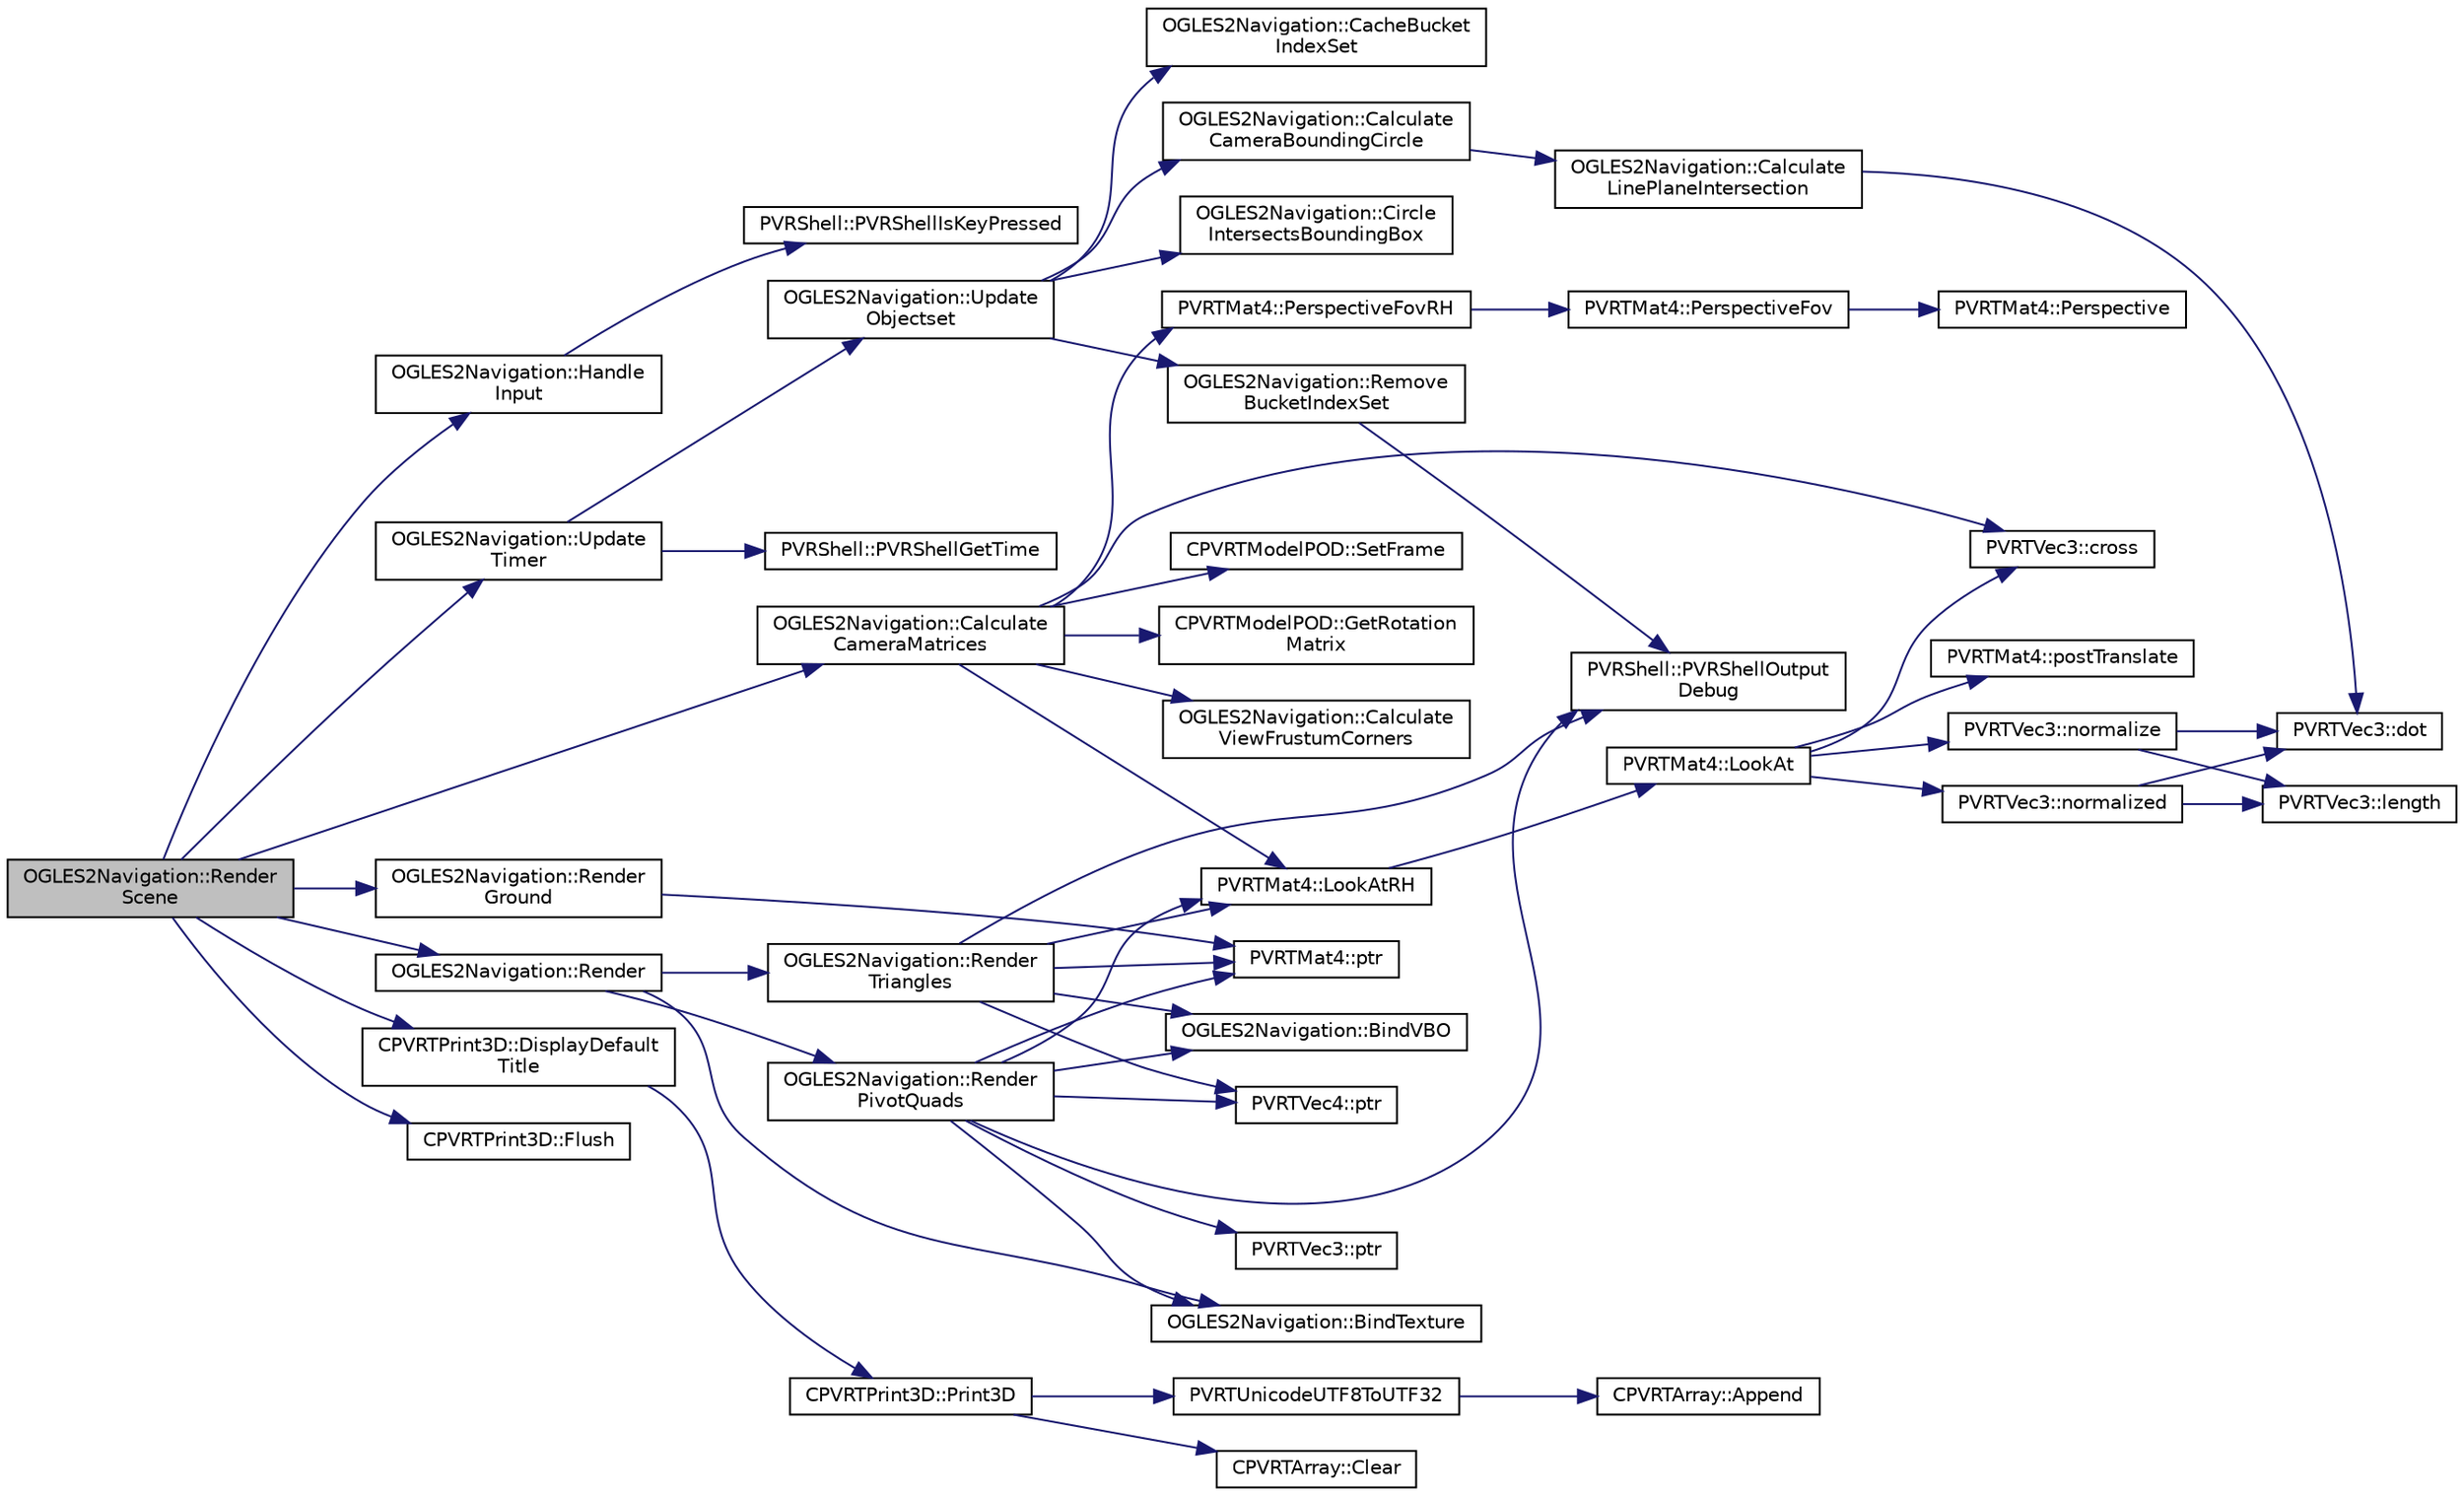 digraph "OGLES2Navigation::RenderScene"
{
  edge [fontname="Helvetica",fontsize="10",labelfontname="Helvetica",labelfontsize="10"];
  node [fontname="Helvetica",fontsize="10",shape=record];
  rankdir="LR";
  Node1 [label="OGLES2Navigation::Render\lScene",height=0.2,width=0.4,color="black", fillcolor="grey75", style="filled", fontcolor="black"];
  Node1 -> Node2 [color="midnightblue",fontsize="10",style="solid",fontname="Helvetica"];
  Node2 [label="OGLES2Navigation::Handle\lInput",height=0.2,width=0.4,color="black", fillcolor="white", style="filled",URL="$class_o_g_l_e_s2_navigation.html#ac6f36ca1beb9575ccb9ab9d462ee282a"];
  Node2 -> Node3 [color="midnightblue",fontsize="10",style="solid",fontname="Helvetica"];
  Node3 [label="PVRShell::PVRShellIsKeyPressed",height=0.2,width=0.4,color="black", fillcolor="white", style="filled",URL="$class_p_v_r_shell.html#a3771f847321dbc7aa5a9d8647c49b38b",tooltip="Check if a key was pressed. "];
  Node1 -> Node4 [color="midnightblue",fontsize="10",style="solid",fontname="Helvetica"];
  Node4 [label="OGLES2Navigation::Update\lTimer",height=0.2,width=0.4,color="black", fillcolor="white", style="filled",URL="$class_o_g_l_e_s2_navigation.html#ad3e9d39acd93a212e7eaec9d40ab78df"];
  Node4 -> Node5 [color="midnightblue",fontsize="10",style="solid",fontname="Helvetica"];
  Node5 [label="PVRShell::PVRShellGetTime",height=0.2,width=0.4,color="black", fillcolor="white", style="filled",URL="$class_p_v_r_shell.html#a62b50b284b42c0f9e037855a14d64bfe",tooltip="The number itself should be considered meaningless; an application should use this function to determ..."];
  Node4 -> Node6 [color="midnightblue",fontsize="10",style="solid",fontname="Helvetica"];
  Node6 [label="OGLES2Navigation::Update\lObjectset",height=0.2,width=0.4,color="black", fillcolor="white", style="filled",URL="$class_o_g_l_e_s2_navigation.html#ae0899c5e552106cb98f5610b1ffa92c0"];
  Node6 -> Node7 [color="midnightblue",fontsize="10",style="solid",fontname="Helvetica"];
  Node7 [label="OGLES2Navigation::Calculate\lCameraBoundingCircle",height=0.2,width=0.4,color="black", fillcolor="white", style="filled",URL="$class_o_g_l_e_s2_navigation.html#af1e10fa746d3e0bdf7c0166507393759"];
  Node7 -> Node8 [color="midnightblue",fontsize="10",style="solid",fontname="Helvetica"];
  Node8 [label="OGLES2Navigation::Calculate\lLinePlaneIntersection",height=0.2,width=0.4,color="black", fillcolor="white", style="filled",URL="$class_o_g_l_e_s2_navigation.html#ac0e730bad4b94d56b27b3307bd25329e"];
  Node8 -> Node9 [color="midnightblue",fontsize="10",style="solid",fontname="Helvetica"];
  Node9 [label="PVRTVec3::dot",height=0.2,width=0.4,color="black", fillcolor="white", style="filled",URL="$struct_p_v_r_t_vec3.html#af9156c21175c3f3b04fb11295f336623",tooltip="calculate the scalar product of two PVRTVec3s "];
  Node6 -> Node10 [color="midnightblue",fontsize="10",style="solid",fontname="Helvetica"];
  Node10 [label="OGLES2Navigation::Circle\lIntersectsBoundingBox",height=0.2,width=0.4,color="black", fillcolor="white", style="filled",URL="$class_o_g_l_e_s2_navigation.html#a747a8962a37835a955d41cf2459630b3"];
  Node6 -> Node11 [color="midnightblue",fontsize="10",style="solid",fontname="Helvetica"];
  Node11 [label="OGLES2Navigation::Remove\lBucketIndexSet",height=0.2,width=0.4,color="black", fillcolor="white", style="filled",URL="$class_o_g_l_e_s2_navigation.html#af780f6d33fe9bb85391488abc145d6dc"];
  Node11 -> Node12 [color="midnightblue",fontsize="10",style="solid",fontname="Helvetica"];
  Node12 [label="PVRShell::PVRShellOutput\lDebug",height=0.2,width=0.4,color="black", fillcolor="white", style="filled",URL="$class_p_v_r_shell.html#a143d693b1c6e373b29485c1be51d1010",tooltip="Writes the resultant string to the debug output (e.g. using printf(), OutputDebugString(), ...). Check the SDK release notes for details on how the string is output. "];
  Node6 -> Node13 [color="midnightblue",fontsize="10",style="solid",fontname="Helvetica"];
  Node13 [label="OGLES2Navigation::CacheBucket\lIndexSet",height=0.2,width=0.4,color="black", fillcolor="white", style="filled",URL="$class_o_g_l_e_s2_navigation.html#a88406e7849c1a2f858a3941f55a2d6cb"];
  Node1 -> Node14 [color="midnightblue",fontsize="10",style="solid",fontname="Helvetica"];
  Node14 [label="OGLES2Navigation::Calculate\lCameraMatrices",height=0.2,width=0.4,color="black", fillcolor="white", style="filled",URL="$class_o_g_l_e_s2_navigation.html#a3e081f47fc116f70506aba5496d5ac5a"];
  Node14 -> Node15 [color="midnightblue",fontsize="10",style="solid",fontname="Helvetica"];
  Node15 [label="CPVRTModelPOD::SetFrame",height=0.2,width=0.4,color="black", fillcolor="white", style="filled",URL="$class_c_p_v_r_t_model_p_o_d.html#a52258e72054fcc086efc2374648e141d",tooltip="Set the animation frame for which subsequent Get*() calls should return data. "];
  Node14 -> Node16 [color="midnightblue",fontsize="10",style="solid",fontname="Helvetica"];
  Node16 [label="CPVRTModelPOD::GetRotation\lMatrix",height=0.2,width=0.4,color="black", fillcolor="white", style="filled",URL="$class_c_p_v_r_t_model_p_o_d.html#a021fd16d1c7d7f3e09ba1e133289d0e7",tooltip="Generates the world matrix for the given Mesh Instance; applies the parent&#39;s transform too..."];
  Node14 -> Node17 [color="midnightblue",fontsize="10",style="solid",fontname="Helvetica"];
  Node17 [label="PVRTVec3::cross",height=0.2,width=0.4,color="black", fillcolor="white", style="filled",URL="$struct_p_v_r_t_vec3.html#ae5c0781b20ea9945ba92567e77782b92",tooltip="calculate the cross product of two PVRTVec3s "];
  Node14 -> Node18 [color="midnightblue",fontsize="10",style="solid",fontname="Helvetica"];
  Node18 [label="OGLES2Navigation::Calculate\lViewFrustumCorners",height=0.2,width=0.4,color="black", fillcolor="white", style="filled",URL="$class_o_g_l_e_s2_navigation.html#af44f4e538002db7e9caeb4f64f5053e3"];
  Node14 -> Node19 [color="midnightblue",fontsize="10",style="solid",fontname="Helvetica"];
  Node19 [label="PVRTMat4::LookAtRH",height=0.2,width=0.4,color="black", fillcolor="white", style="filled",URL="$struct_p_v_r_t_mat4.html#a2c91f861b78d38e0f9ea3c6728a0b03a",tooltip="Create a look-at view matrix for a right hand coordinate system. "];
  Node19 -> Node20 [color="midnightblue",fontsize="10",style="solid",fontname="Helvetica"];
  Node20 [label="PVRTMat4::LookAt",height=0.2,width=0.4,color="black", fillcolor="white", style="filled",URL="$struct_p_v_r_t_mat4.html#a499e05ac090b56a6c9478b254d68cab5",tooltip="Create a look-at view matrix. "];
  Node20 -> Node21 [color="midnightblue",fontsize="10",style="solid",fontname="Helvetica"];
  Node21 [label="PVRTVec3::normalize",height=0.2,width=0.4,color="black", fillcolor="white", style="filled",URL="$struct_p_v_r_t_vec3.html#a18fbcf5025ed7c64bb00ba27f94302a4",tooltip="normalizes the vector "];
  Node21 -> Node9 [color="midnightblue",fontsize="10",style="solid",fontname="Helvetica"];
  Node21 -> Node22 [color="midnightblue",fontsize="10",style="solid",fontname="Helvetica"];
  Node22 [label="PVRTVec3::length",height=0.2,width=0.4,color="black", fillcolor="white", style="filled",URL="$struct_p_v_r_t_vec3.html#aa2c1f573d504ea9ebe52d112cfd91222",tooltip="calculates the magnitude of the vector "];
  Node20 -> Node17 [color="midnightblue",fontsize="10",style="solid",fontname="Helvetica"];
  Node20 -> Node23 [color="midnightblue",fontsize="10",style="solid",fontname="Helvetica"];
  Node23 [label="PVRTVec3::normalized",height=0.2,width=0.4,color="black", fillcolor="white", style="filled",URL="$struct_p_v_r_t_vec3.html#ac5c54e180c246587037d2f7fa2c4d12d",tooltip="returns a normalized vector of the same direction as this vector "];
  Node23 -> Node9 [color="midnightblue",fontsize="10",style="solid",fontname="Helvetica"];
  Node23 -> Node22 [color="midnightblue",fontsize="10",style="solid",fontname="Helvetica"];
  Node20 -> Node24 [color="midnightblue",fontsize="10",style="solid",fontname="Helvetica"];
  Node24 [label="PVRTMat4::postTranslate",height=0.2,width=0.4,color="black", fillcolor="white", style="filled",URL="$struct_p_v_r_t_mat4.html#a53a4cffcb0692d8c7d8bc180d8235a8d",tooltip="Alters the translation component of the transformation matrix. "];
  Node14 -> Node25 [color="midnightblue",fontsize="10",style="solid",fontname="Helvetica"];
  Node25 [label="PVRTMat4::PerspectiveFovRH",height=0.2,width=0.4,color="black", fillcolor="white", style="filled",URL="$struct_p_v_r_t_mat4.html#a614e5b42b69d123e1969e33ad8ae0e81",tooltip="Create a perspective matrix for a right hand coordinate system. "];
  Node25 -> Node26 [color="midnightblue",fontsize="10",style="solid",fontname="Helvetica"];
  Node26 [label="PVRTMat4::PerspectiveFov",height=0.2,width=0.4,color="black", fillcolor="white", style="filled",URL="$struct_p_v_r_t_mat4.html#a9e6ccece8c34673154a72f993d10529b",tooltip="Perspective calculation where field of view is used instead of near plane dimensions. "];
  Node26 -> Node27 [color="midnightblue",fontsize="10",style="solid",fontname="Helvetica"];
  Node27 [label="PVRTMat4::Perspective",height=0.2,width=0.4,color="black", fillcolor="white", style="filled",URL="$struct_p_v_r_t_mat4.html#af03e5074ed794e142237cd9452f0e054",tooltip="Create a perspective matrix. "];
  Node1 -> Node28 [color="midnightblue",fontsize="10",style="solid",fontname="Helvetica"];
  Node28 [label="OGLES2Navigation::Render\lGround",height=0.2,width=0.4,color="black", fillcolor="white", style="filled",URL="$class_o_g_l_e_s2_navigation.html#ae4e5f1c2c5c9efa63a3929f64cc9f07a"];
  Node28 -> Node29 [color="midnightblue",fontsize="10",style="solid",fontname="Helvetica"];
  Node29 [label="PVRTMat4::ptr",height=0.2,width=0.4,color="black", fillcolor="white", style="filled",URL="$struct_p_v_r_t_mat4.html#a1bcd0a1b62fa95a853b32ce18429c366",tooltip="Calculates transpose of this matrix. "];
  Node1 -> Node30 [color="midnightblue",fontsize="10",style="solid",fontname="Helvetica"];
  Node30 [label="OGLES2Navigation::Render",height=0.2,width=0.4,color="black", fillcolor="white", style="filled",URL="$class_o_g_l_e_s2_navigation.html#adc747ca2cc27c2375ba8b637a325c1de"];
  Node30 -> Node31 [color="midnightblue",fontsize="10",style="solid",fontname="Helvetica"];
  Node31 [label="OGLES2Navigation::Render\lPivotQuads",height=0.2,width=0.4,color="black", fillcolor="white", style="filled",URL="$class_o_g_l_e_s2_navigation.html#a34c7d1c4b05ac705b82eb056c0ab29c0"];
  Node31 -> Node32 [color="midnightblue",fontsize="10",style="solid",fontname="Helvetica"];
  Node32 [label="OGLES2Navigation::BindTexture",height=0.2,width=0.4,color="black", fillcolor="white", style="filled",URL="$class_o_g_l_e_s2_navigation.html#aa6a2a359eb8d55dc77157088c093595f"];
  Node31 -> Node33 [color="midnightblue",fontsize="10",style="solid",fontname="Helvetica"];
  Node33 [label="PVRTVec3::ptr",height=0.2,width=0.4,color="black", fillcolor="white", style="filled",URL="$struct_p_v_r_t_vec3.html#a9a19fb9bc354e97e35e08b1af7cc55ee",tooltip="returns a pointer to memory containing the values of the PVRTVec3 "];
  Node31 -> Node34 [color="midnightblue",fontsize="10",style="solid",fontname="Helvetica"];
  Node34 [label="PVRTVec4::ptr",height=0.2,width=0.4,color="black", fillcolor="white", style="filled",URL="$struct_p_v_r_t_vec4.html#a4af280700e8195e6b4c2a2384624d926",tooltip="returns a pointer to memory containing the values of the PVRTVec3 "];
  Node31 -> Node12 [color="midnightblue",fontsize="10",style="solid",fontname="Helvetica"];
  Node31 -> Node19 [color="midnightblue",fontsize="10",style="solid",fontname="Helvetica"];
  Node31 -> Node29 [color="midnightblue",fontsize="10",style="solid",fontname="Helvetica"];
  Node31 -> Node35 [color="midnightblue",fontsize="10",style="solid",fontname="Helvetica"];
  Node35 [label="OGLES2Navigation::BindVBO",height=0.2,width=0.4,color="black", fillcolor="white", style="filled",URL="$class_o_g_l_e_s2_navigation.html#ae37e75ddeb25b70d6191c5765ad43fc7"];
  Node30 -> Node32 [color="midnightblue",fontsize="10",style="solid",fontname="Helvetica"];
  Node30 -> Node36 [color="midnightblue",fontsize="10",style="solid",fontname="Helvetica"];
  Node36 [label="OGLES2Navigation::Render\lTriangles",height=0.2,width=0.4,color="black", fillcolor="white", style="filled",URL="$class_o_g_l_e_s2_navigation.html#a376d794ed52e5a1ac95edce69babdbdf"];
  Node36 -> Node34 [color="midnightblue",fontsize="10",style="solid",fontname="Helvetica"];
  Node36 -> Node19 [color="midnightblue",fontsize="10",style="solid",fontname="Helvetica"];
  Node36 -> Node29 [color="midnightblue",fontsize="10",style="solid",fontname="Helvetica"];
  Node36 -> Node12 [color="midnightblue",fontsize="10",style="solid",fontname="Helvetica"];
  Node36 -> Node35 [color="midnightblue",fontsize="10",style="solid",fontname="Helvetica"];
  Node1 -> Node37 [color="midnightblue",fontsize="10",style="solid",fontname="Helvetica"];
  Node37 [label="CPVRTPrint3D::DisplayDefault\lTitle",height=0.2,width=0.4,color="black", fillcolor="white", style="filled",URL="$class_c_p_v_r_t_print3_d.html#a2bccb1ef64d69a433696094987799d79",tooltip="Creates a default title with predefined position and colours. It displays as well company logos when ..."];
  Node37 -> Node38 [color="midnightblue",fontsize="10",style="solid",fontname="Helvetica"];
  Node38 [label="CPVRTPrint3D::Print3D",height=0.2,width=0.4,color="black", fillcolor="white", style="filled",URL="$class_c_p_v_r_t_print3_d.html#afd98a5ba4e3f9183ceb615566a64f843",tooltip="Display 3D text on screen. CPVRTPrint3D::SetTextures(...) must have been called beforehand. This function accepts formatting in the printf way. "];
  Node38 -> Node39 [color="midnightblue",fontsize="10",style="solid",fontname="Helvetica"];
  Node39 [label="CPVRTArray::Clear",height=0.2,width=0.4,color="black", fillcolor="white", style="filled",URL="$class_c_p_v_r_t_array.html#ad1e3c37b05d484c9e5598899d6611440",tooltip="Clears the array. "];
  Node38 -> Node40 [color="midnightblue",fontsize="10",style="solid",fontname="Helvetica"];
  Node40 [label="PVRTUnicodeUTF8ToUTF32",height=0.2,width=0.4,color="black", fillcolor="white", style="filled",URL="$_p_v_r_t_unicode_8h.html#a54150f433be76ed547efa36329d48341",tooltip="Decodes a UTF8-encoded string in to Unicode code points (UTF32). If pUTF8 is not null terminated..."];
  Node40 -> Node41 [color="midnightblue",fontsize="10",style="solid",fontname="Helvetica"];
  Node41 [label="CPVRTArray::Append",height=0.2,width=0.4,color="black", fillcolor="white", style="filled",URL="$class_c_p_v_r_t_array.html#a1af5aeb05badf2783dbc7ec5b98cead2",tooltip="Appends an element to the end of the array, expanding it if necessary. "];
  Node1 -> Node42 [color="midnightblue",fontsize="10",style="solid",fontname="Helvetica"];
  Node42 [label="CPVRTPrint3D::Flush",height=0.2,width=0.4,color="black", fillcolor="white", style="filled",URL="$class_c_p_v_r_t_print3_d.html#ad7d1d707351cc84ec0614487e4acc6b1",tooltip="Flushes all the print text commands. "];
}
